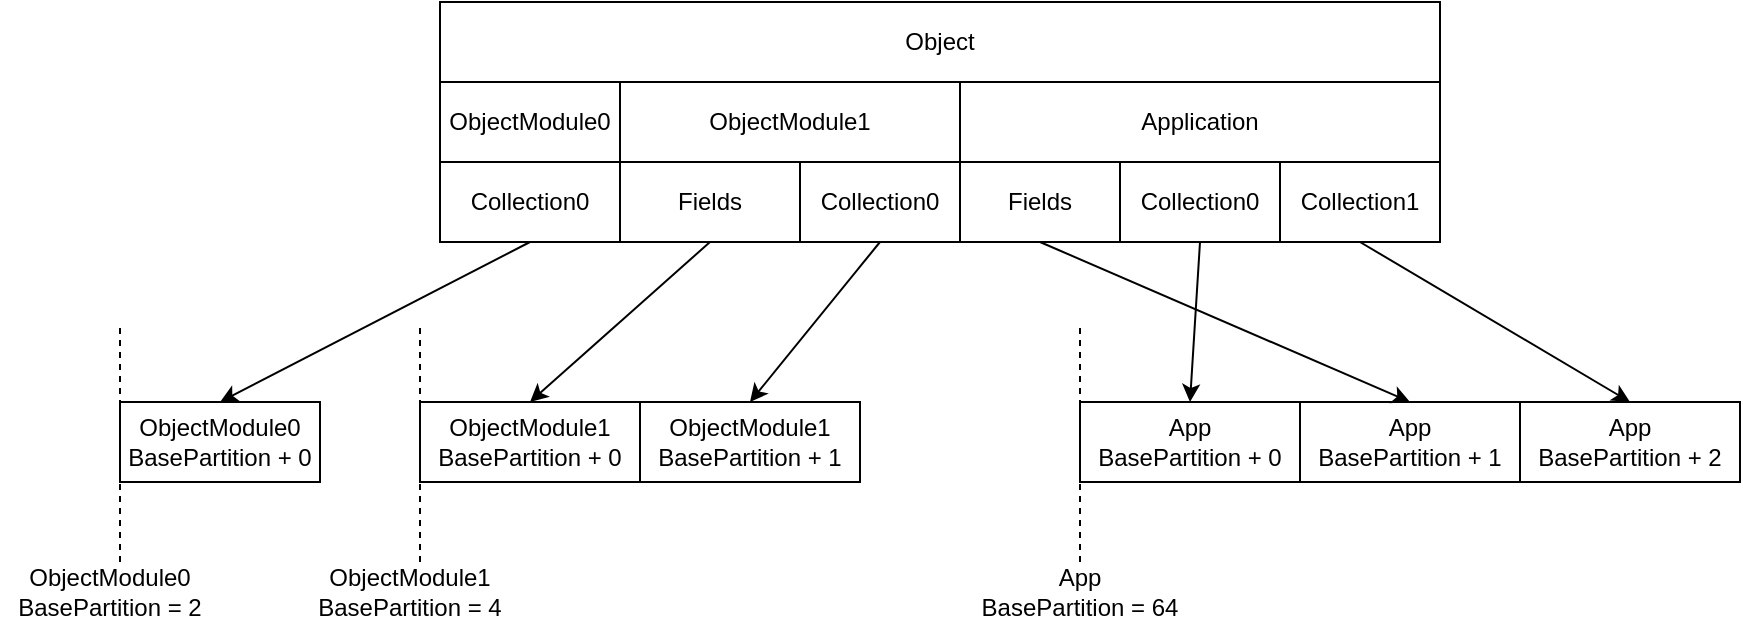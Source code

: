 <mxfile version="24.4.8" type="google">
  <diagram name="Page-1" id="mlkfuMq47cQnj3d8n_ad">
    <mxGraphModel grid="1" page="1" gridSize="10" guides="1" tooltips="1" connect="1" arrows="1" fold="1" pageScale="1" pageWidth="850" pageHeight="1100" math="0" shadow="0">
      <root>
        <mxCell id="0" />
        <mxCell id="1" parent="0" />
        <mxCell id="qS3Cw1ZNUX3qv-RFEaU0-1" value="Fields" style="rounded=0;whiteSpace=wrap;html=1;" vertex="1" parent="1">
          <mxGeometry x="420" y="180" width="80" height="40" as="geometry" />
        </mxCell>
        <mxCell id="qS3Cw1ZNUX3qv-RFEaU0-2" value="Collection0" style="rounded=0;whiteSpace=wrap;html=1;" vertex="1" parent="1">
          <mxGeometry x="500" y="180" width="80" height="40" as="geometry" />
        </mxCell>
        <mxCell id="qS3Cw1ZNUX3qv-RFEaU0-3" value="Collection1" style="rounded=0;whiteSpace=wrap;html=1;" vertex="1" parent="1">
          <mxGeometry x="580" y="180" width="80" height="40" as="geometry" />
        </mxCell>
        <mxCell id="qS3Cw1ZNUX3qv-RFEaU0-4" value="App&lt;div&gt;BasePartition + 0&lt;/div&gt;" style="rounded=0;whiteSpace=wrap;html=1;" vertex="1" parent="1">
          <mxGeometry x="480" y="300" width="110" height="40" as="geometry" />
        </mxCell>
        <mxCell id="qS3Cw1ZNUX3qv-RFEaU0-5" value="App&lt;div&gt;BasePartition + 1&lt;/div&gt;" style="rounded=0;whiteSpace=wrap;html=1;" vertex="1" parent="1">
          <mxGeometry x="590" y="300" width="110" height="40" as="geometry" />
        </mxCell>
        <mxCell id="qS3Cw1ZNUX3qv-RFEaU0-6" value="App&lt;div&gt;BasePartition + 2&lt;/div&gt;" style="rounded=0;whiteSpace=wrap;html=1;" vertex="1" parent="1">
          <mxGeometry x="700" y="300" width="110" height="40" as="geometry" />
        </mxCell>
        <mxCell id="qS3Cw1ZNUX3qv-RFEaU0-7" value="" style="endArrow=none;html=1;rounded=0;dashed=1;" edge="1" parent="1">
          <mxGeometry width="50" height="50" relative="1" as="geometry">
            <mxPoint x="480" y="380" as="sourcePoint" />
            <mxPoint x="480" y="260" as="targetPoint" />
          </mxGeometry>
        </mxCell>
        <mxCell id="qS3Cw1ZNUX3qv-RFEaU0-8" value="App&lt;div&gt;BasePartition = 64&lt;/div&gt;" style="text;html=1;align=center;verticalAlign=middle;whiteSpace=wrap;rounded=0;" vertex="1" parent="1">
          <mxGeometry x="410" y="380" width="140" height="30" as="geometry" />
        </mxCell>
        <mxCell id="qS3Cw1ZNUX3qv-RFEaU0-9" value="" style="endArrow=classic;html=1;rounded=0;exitX=0.5;exitY=1;exitDx=0;exitDy=0;entryX=0.5;entryY=0;entryDx=0;entryDy=0;" edge="1" parent="1" source="qS3Cw1ZNUX3qv-RFEaU0-1" target="qS3Cw1ZNUX3qv-RFEaU0-5">
          <mxGeometry width="50" height="50" relative="1" as="geometry">
            <mxPoint x="400" y="430" as="sourcePoint" />
            <mxPoint x="450" y="380" as="targetPoint" />
          </mxGeometry>
        </mxCell>
        <mxCell id="qS3Cw1ZNUX3qv-RFEaU0-10" value="" style="endArrow=classic;html=1;rounded=0;exitX=0.5;exitY=1;exitDx=0;exitDy=0;entryX=0.5;entryY=0;entryDx=0;entryDy=0;" edge="1" parent="1" source="qS3Cw1ZNUX3qv-RFEaU0-2" target="qS3Cw1ZNUX3qv-RFEaU0-4">
          <mxGeometry width="50" height="50" relative="1" as="geometry">
            <mxPoint x="260" y="220" as="sourcePoint" />
            <mxPoint x="385" y="290" as="targetPoint" />
          </mxGeometry>
        </mxCell>
        <mxCell id="qS3Cw1ZNUX3qv-RFEaU0-11" value="" style="endArrow=classic;html=1;rounded=0;exitX=0.5;exitY=1;exitDx=0;exitDy=0;entryX=0.5;entryY=0;entryDx=0;entryDy=0;" edge="1" parent="1" source="qS3Cw1ZNUX3qv-RFEaU0-3" target="qS3Cw1ZNUX3qv-RFEaU0-6">
          <mxGeometry width="50" height="50" relative="1" as="geometry">
            <mxPoint x="340" y="220" as="sourcePoint" />
            <mxPoint x="275" y="290" as="targetPoint" />
          </mxGeometry>
        </mxCell>
        <mxCell id="oANXFj1n-TRgGSM05TjW-1" value="Application" style="rounded=0;whiteSpace=wrap;html=1;" vertex="1" parent="1">
          <mxGeometry x="420" y="140" width="240" height="40" as="geometry" />
        </mxCell>
        <mxCell id="oANXFj1n-TRgGSM05TjW-2" value="ObjectModule0" style="rounded=0;whiteSpace=wrap;html=1;" vertex="1" parent="1">
          <mxGeometry x="160" y="140" width="90" height="40" as="geometry" />
        </mxCell>
        <mxCell id="oANXFj1n-TRgGSM05TjW-3" value="Collection0" style="rounded=0;whiteSpace=wrap;html=1;" vertex="1" parent="1">
          <mxGeometry x="160" y="180" width="90" height="40" as="geometry" />
        </mxCell>
        <mxCell id="oANXFj1n-TRgGSM05TjW-4" value="ObjectModule1" style="rounded=0;whiteSpace=wrap;html=1;" vertex="1" parent="1">
          <mxGeometry x="250" y="140" width="170" height="40" as="geometry" />
        </mxCell>
        <mxCell id="oANXFj1n-TRgGSM05TjW-5" value="Fields" style="rounded=0;whiteSpace=wrap;html=1;" vertex="1" parent="1">
          <mxGeometry x="250" y="180" width="90" height="40" as="geometry" />
        </mxCell>
        <mxCell id="oANXFj1n-TRgGSM05TjW-6" value="ObjectModule0 BasePartition + 0" style="rounded=0;whiteSpace=wrap;html=1;" vertex="1" parent="1">
          <mxGeometry y="300" width="100" height="40" as="geometry" />
        </mxCell>
        <mxCell id="oANXFj1n-TRgGSM05TjW-7" value="ObjectModule1 BasePartition + 0" style="rounded=0;whiteSpace=wrap;html=1;" vertex="1" parent="1">
          <mxGeometry x="150" y="300" width="110" height="40" as="geometry" />
        </mxCell>
        <mxCell id="oANXFj1n-TRgGSM05TjW-8" value="ObjectModule1 BasePartition + 1" style="rounded=0;whiteSpace=wrap;html=1;" vertex="1" parent="1">
          <mxGeometry x="260" y="300" width="110" height="40" as="geometry" />
        </mxCell>
        <mxCell id="oANXFj1n-TRgGSM05TjW-9" value="" style="endArrow=classic;html=1;rounded=0;exitX=0.5;exitY=1;exitDx=0;exitDy=0;entryX=0.5;entryY=0;entryDx=0;entryDy=0;" edge="1" parent="1" source="oANXFj1n-TRgGSM05TjW-3" target="oANXFj1n-TRgGSM05TjW-6">
          <mxGeometry width="50" height="50" relative="1" as="geometry">
            <mxPoint x="420" y="220" as="sourcePoint" />
            <mxPoint x="665" y="310" as="targetPoint" />
          </mxGeometry>
        </mxCell>
        <mxCell id="oANXFj1n-TRgGSM05TjW-10" value="Collection0" style="rounded=0;whiteSpace=wrap;html=1;" vertex="1" parent="1">
          <mxGeometry x="340" y="180" width="80" height="40" as="geometry" />
        </mxCell>
        <mxCell id="oANXFj1n-TRgGSM05TjW-11" value="" style="endArrow=none;html=1;rounded=0;dashed=1;" edge="1" parent="1">
          <mxGeometry width="50" height="50" relative="1" as="geometry">
            <mxPoint y="380" as="sourcePoint" />
            <mxPoint y="260" as="targetPoint" />
          </mxGeometry>
        </mxCell>
        <mxCell id="oANXFj1n-TRgGSM05TjW-12" value="ObjectModule0&lt;div&gt;BasePartition = 2&lt;/div&gt;" style="text;html=1;align=center;verticalAlign=middle;whiteSpace=wrap;rounded=0;" vertex="1" parent="1">
          <mxGeometry x="-60" y="380" width="110" height="30" as="geometry" />
        </mxCell>
        <mxCell id="oANXFj1n-TRgGSM05TjW-13" value="" style="endArrow=none;html=1;rounded=0;dashed=1;" edge="1" parent="1">
          <mxGeometry width="50" height="50" relative="1" as="geometry">
            <mxPoint x="150" y="380" as="sourcePoint" />
            <mxPoint x="150" y="260" as="targetPoint" />
          </mxGeometry>
        </mxCell>
        <mxCell id="oANXFj1n-TRgGSM05TjW-14" value="ObjectModule1 BasePartition = 4" style="text;html=1;align=center;verticalAlign=middle;whiteSpace=wrap;rounded=0;" vertex="1" parent="1">
          <mxGeometry x="90" y="380" width="110" height="30" as="geometry" />
        </mxCell>
        <mxCell id="oANXFj1n-TRgGSM05TjW-15" value="" style="endArrow=classic;html=1;rounded=0;exitX=0.5;exitY=1;exitDx=0;exitDy=0;entryX=0.5;entryY=0;entryDx=0;entryDy=0;" edge="1" parent="1" source="oANXFj1n-TRgGSM05TjW-5" target="oANXFj1n-TRgGSM05TjW-7">
          <mxGeometry width="50" height="50" relative="1" as="geometry">
            <mxPoint x="505" y="220" as="sourcePoint" />
            <mxPoint x="60" y="310" as="targetPoint" />
          </mxGeometry>
        </mxCell>
        <mxCell id="oANXFj1n-TRgGSM05TjW-16" value="" style="endArrow=classic;html=1;rounded=0;exitX=0.5;exitY=1;exitDx=0;exitDy=0;entryX=0.5;entryY=0;entryDx=0;entryDy=0;" edge="1" parent="1" source="oANXFj1n-TRgGSM05TjW-10" target="oANXFj1n-TRgGSM05TjW-8">
          <mxGeometry width="50" height="50" relative="1" as="geometry">
            <mxPoint x="595" y="220" as="sourcePoint" />
            <mxPoint x="215" y="310" as="targetPoint" />
          </mxGeometry>
        </mxCell>
        <mxCell id="oANXFj1n-TRgGSM05TjW-17" value="Object" style="rounded=0;whiteSpace=wrap;html=1;" vertex="1" parent="1">
          <mxGeometry x="160" y="100" width="500" height="40" as="geometry" />
        </mxCell>
      </root>
    </mxGraphModel>
  </diagram>
</mxfile>
